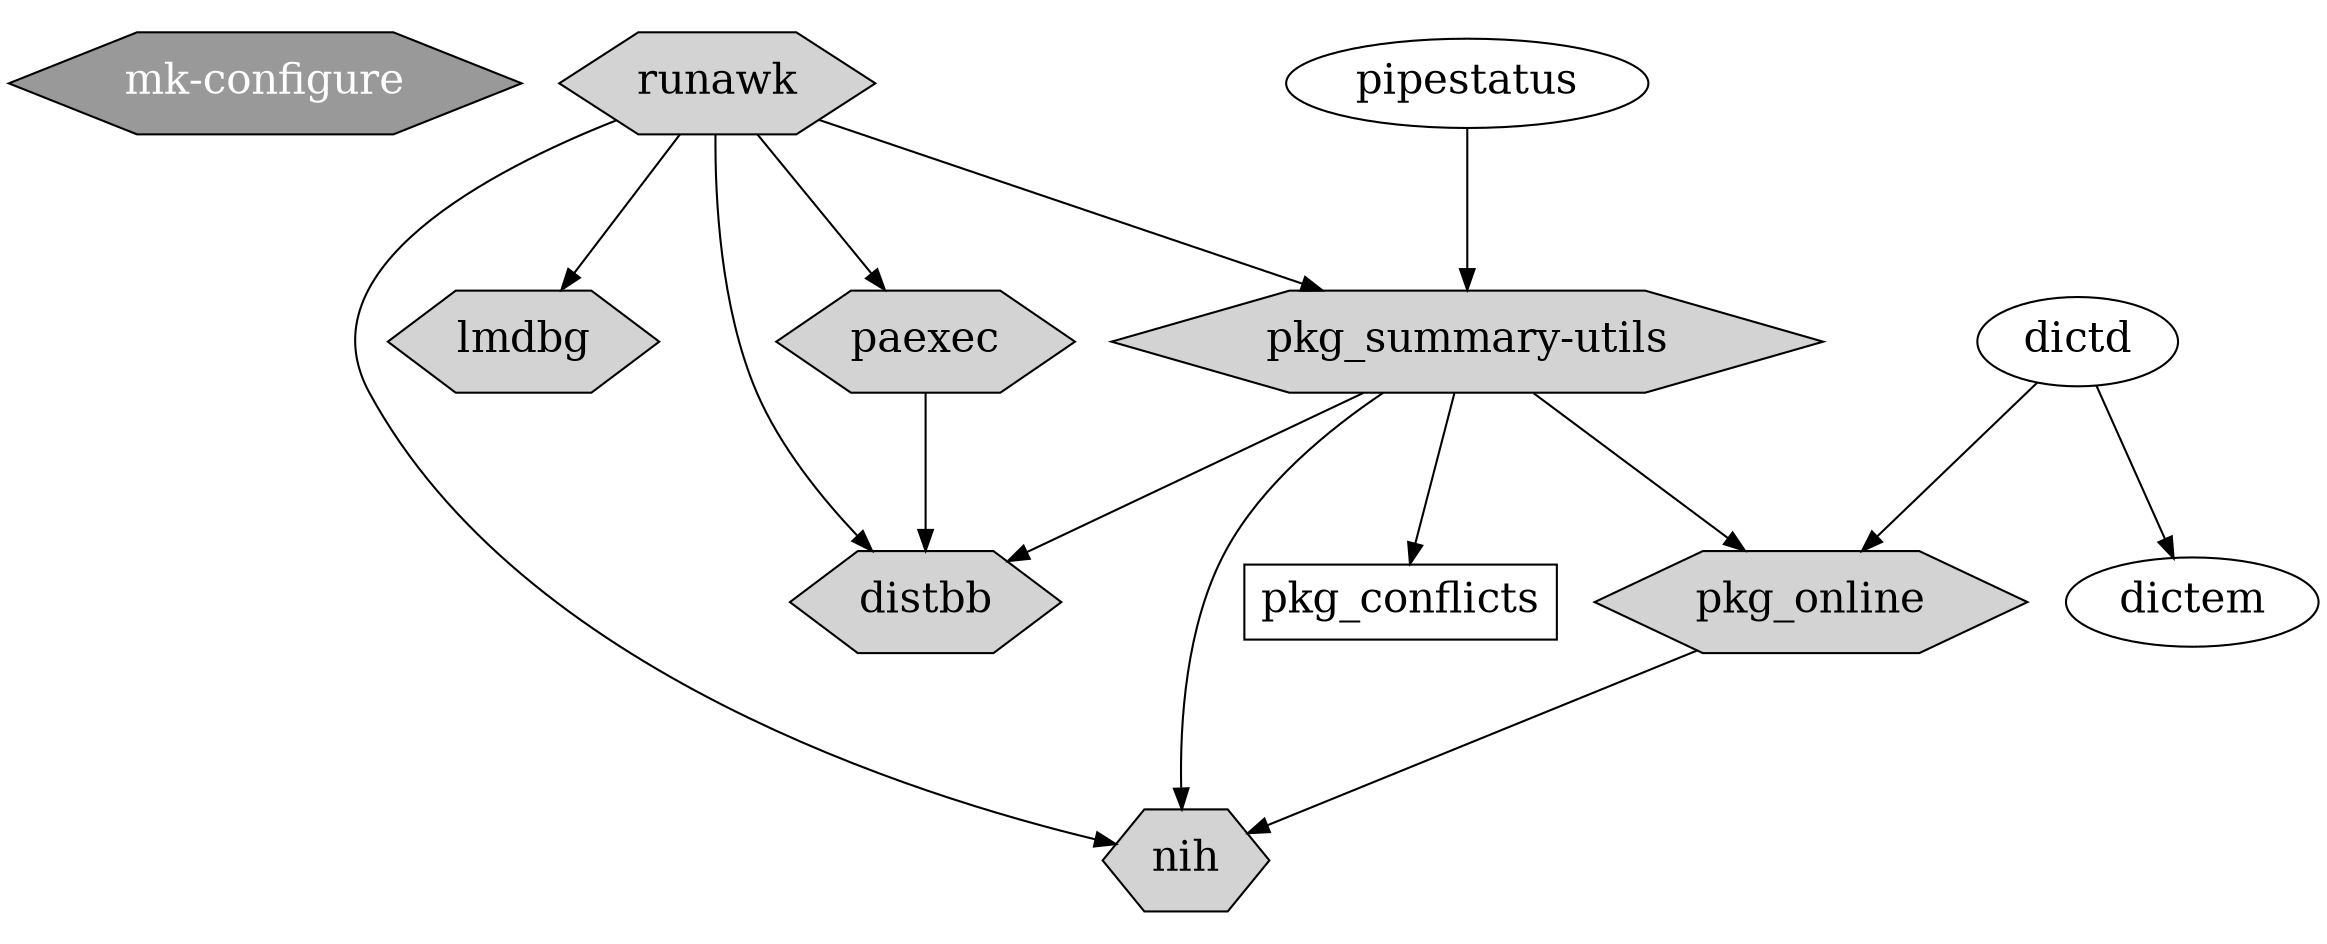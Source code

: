 digraph FSA {
 graph [ ratio=compress layout=dot rankdir=UB ratio=0.4 ];

 node [ shape = hexagon style=filled fontsize=20 ];

   "mk-configure" [ fillcolor = grey60, fontcolor = white ];
   "lmdbg";
   "paexec";
   "distbb";
   "pkg_online";
   "runawk";
   "pkg_summary-utils";
   "nih";

 node [ shape = oval style=solid ];

   "dictd";
   "dictem";

 node [ shape = box ];

   "runawk"            -> "pkg_summary-utils";
   "runawk"            -> "lmdbg";
   "runawk"            -> "paexec";
   "runawk"            -> "distbb";
   "runawk"            -> "nih";
   "pkg_summary-utils" -> "distbb";
   "paexec"            -> "distbb";
   "dictd"             -> "dictem";
   "pkg_summary-utils" -> "pkg_online";
   "pkg_summary-utils" -> "pkg_conflicts";
   "pkg_summary-utils" -> "nih";
   "pkg_online"        -> "nih";

   "pkg_summary-utils";
   "pkg_conflicts";

 node [ shape = oval style=solid ];

   "dictd" -> "pkg_online";
   "pipestatus" -> "pkg_summary-utils";

}

digraph FSA {
 graph [ ratio=compress layout=dot rankdir=UB ratio=0.4 ];

 node [ shape = hexagon style=filled fontsize=20 ];
   "lua-alt-getopt";
   "judyhash";
}
